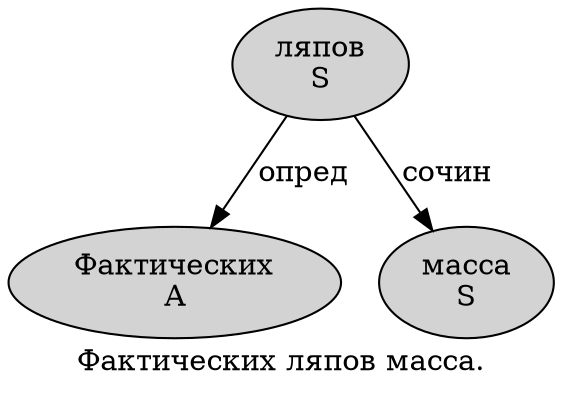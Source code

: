 digraph SENTENCE_3510 {
	graph [label="Фактических ляпов масса."]
	node [style=filled]
		0 [label="Фактических
A" color="" fillcolor=lightgray penwidth=1 shape=ellipse]
		1 [label="ляпов
S" color="" fillcolor=lightgray penwidth=1 shape=ellipse]
		2 [label="масса
S" color="" fillcolor=lightgray penwidth=1 shape=ellipse]
			1 -> 0 [label="опред"]
			1 -> 2 [label="сочин"]
}